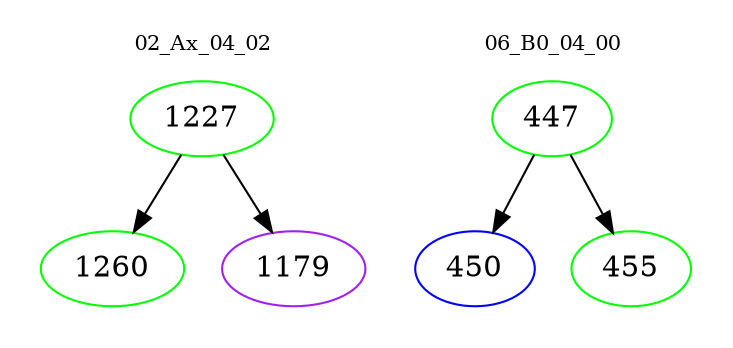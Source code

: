 digraph{
subgraph cluster_0 {
color = white
label = "02_Ax_04_02";
fontsize=10;
T0_1227 [label="1227", color="green"]
T0_1227 -> T0_1260 [color="black"]
T0_1260 [label="1260", color="green"]
T0_1227 -> T0_1179 [color="black"]
T0_1179 [label="1179", color="purple"]
}
subgraph cluster_1 {
color = white
label = "06_B0_04_00";
fontsize=10;
T1_447 [label="447", color="green"]
T1_447 -> T1_450 [color="black"]
T1_450 [label="450", color="blue"]
T1_447 -> T1_455 [color="black"]
T1_455 [label="455", color="green"]
}
}
